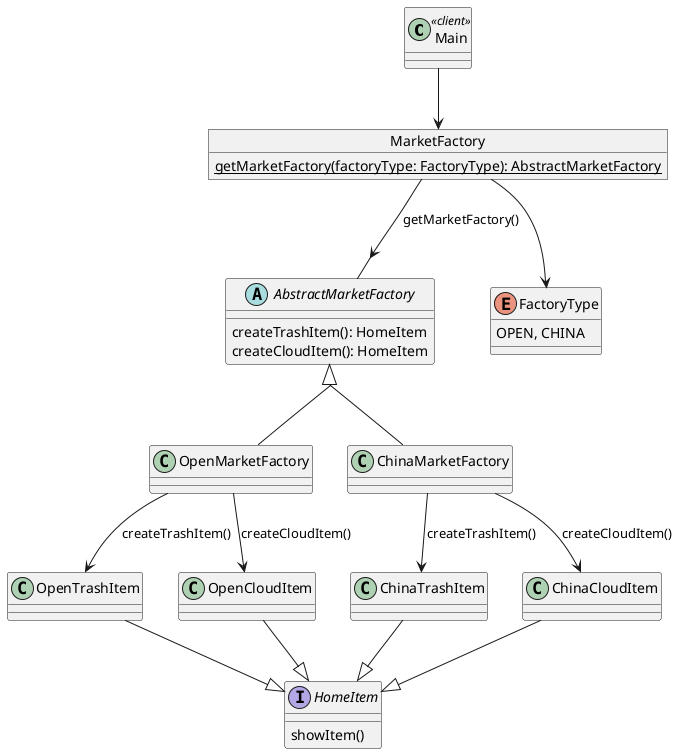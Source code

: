 @startuml
class Main <<client>>
abstract class AbstractMarketFactory {
    createTrashItem(): HomeItem
    createCloudItem(): HomeItem
}
class OpenMarketFactory extends AbstractMarketFactory
class ChinaMarketFactory extends AbstractMarketFactory
enum FactoryType {
    OPEN, CHINA
}
interface HomeItem {
    showItem()
}
object MarketFactory {
    {static} {method} getMarketFactory(factoryType: FactoryType): AbstractMarketFactory
}

skinparam groupInheritance 2
Main --> MarketFactory
MarketFactory --> AbstractMarketFactory : getMarketFactory()
MarketFactory --> FactoryType
OpenTrashItem --|> HomeItem
OpenCloudItem --|> HomeItem
ChinaTrashItem --|> HomeItem
ChinaCloudItem --|> HomeItem
OpenMarketFactory --> OpenTrashItem : createTrashItem()
OpenMarketFactory --> OpenCloudItem : createCloudItem()
ChinaMarketFactory --> ChinaTrashItem : createTrashItem()
ChinaMarketFactory --> ChinaCloudItem : createCloudItem()
@enduml